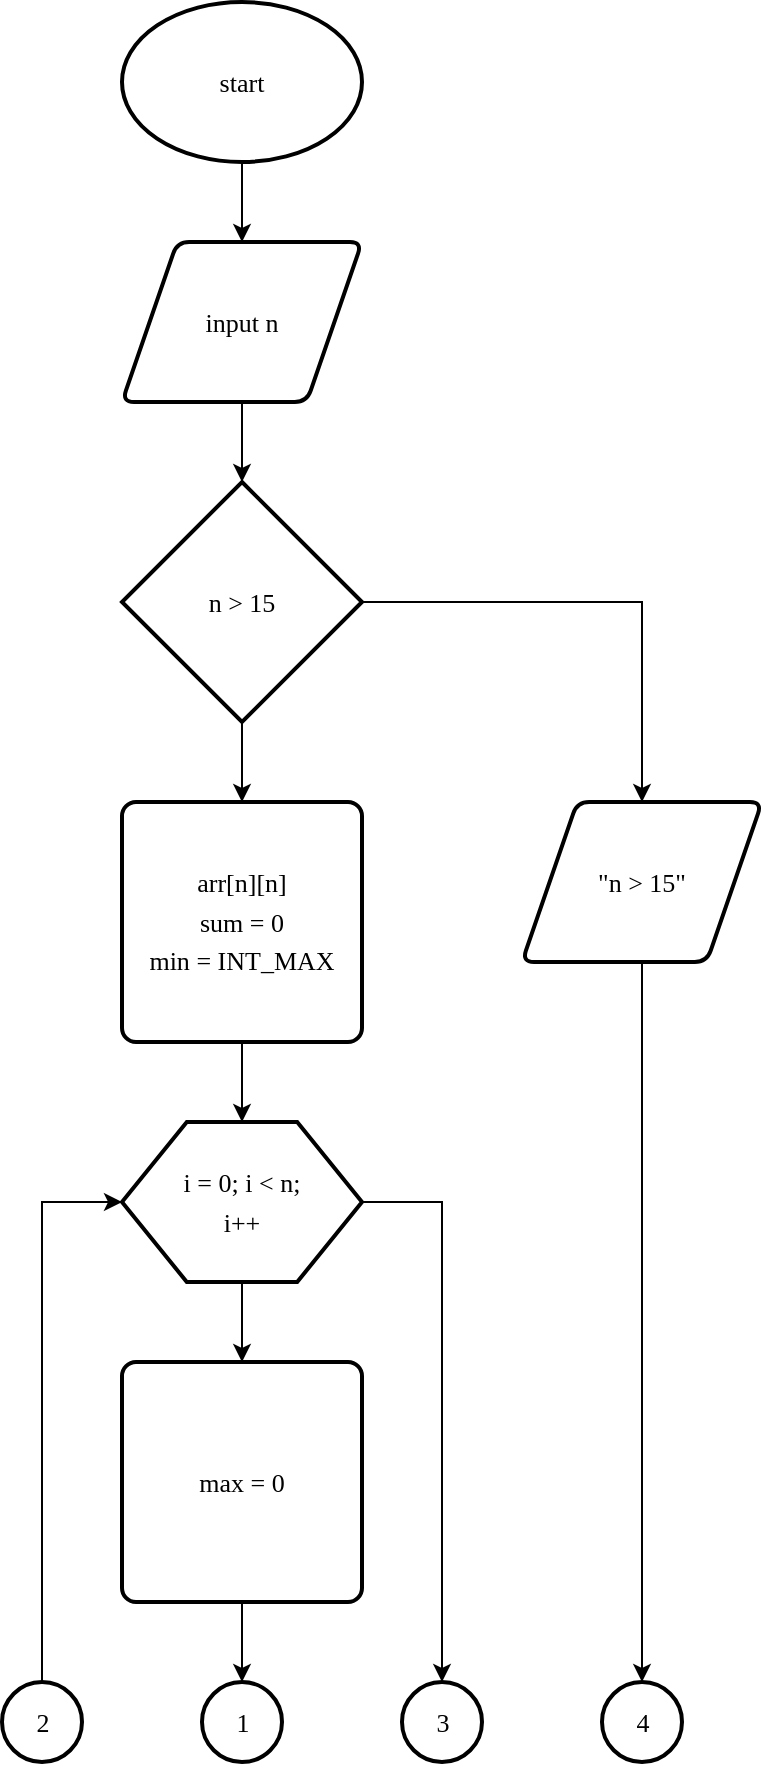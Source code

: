 <mxfile version="24.8.4">
  <diagram name="Страница — 1" id="fv6p93DTQwvKoZ51ZVJ9">
    <mxGraphModel dx="1106" dy="611" grid="1" gridSize="10" guides="1" tooltips="1" connect="1" arrows="1" fold="1" page="1" pageScale="1" pageWidth="827" pageHeight="1169" math="0" shadow="0">
      <root>
        <mxCell id="0" />
        <mxCell id="1" parent="0" />
        <mxCell id="xDwhYC1fdQ-X-vPRrRRB-1" value="start" style="strokeWidth=2;html=1;shape=mxgraph.flowchart.start_1;whiteSpace=wrap;fontFamily=Times New Roman;labelBackgroundColor=none;fontStyle=0;fontSize=13;fontColor=#000000;" parent="1" vertex="1">
          <mxGeometry x="320" y="40" width="120" height="80" as="geometry" />
        </mxCell>
        <mxCell id="xDwhYC1fdQ-X-vPRrRRB-2" value="input n" style="shape=parallelogram;html=1;strokeWidth=2;perimeter=parallelogramPerimeter;whiteSpace=wrap;rounded=1;arcSize=12;size=0.23;fontFamily=Times New Roman;labelBackgroundColor=none;fontStyle=0;fontSize=13;fontColor=#000000;" parent="1" vertex="1">
          <mxGeometry x="320" y="160" width="120" height="80" as="geometry" />
        </mxCell>
        <mxCell id="xDwhYC1fdQ-X-vPRrRRB-3" value="&lt;span lang=&quot;EN-US&quot; style=&quot;font-size: 13px; line-height: 150%;&quot;&gt;n &lt;/span&gt;&lt;span lang=&quot;EN-US&quot; style=&quot;font-size: 13px; line-height: 150%;&quot;&gt;&amp;gt; &lt;/span&gt;&lt;span lang=&quot;EN-US&quot; style=&quot;font-size: 13px; line-height: 150%;&quot;&gt;15&lt;/span&gt;" style="strokeWidth=2;html=1;shape=mxgraph.flowchart.decision;whiteSpace=wrap;fontFamily=Times New Roman;labelBackgroundColor=none;fontStyle=0;fontSize=13;fontColor=#000000;" parent="1" vertex="1">
          <mxGeometry x="320" y="280" width="120" height="120" as="geometry" />
        </mxCell>
        <mxCell id="xDwhYC1fdQ-X-vPRrRRB-4" value="&lt;span lang=&quot;EN-US&quot; style=&quot;font-size: 13px; line-height: 150%;&quot;&gt;arr&lt;/span&gt;&lt;span lang=&quot;EN-US&quot; style=&quot;line-height: 150%; font-size: 13px;&quot;&gt;[&lt;/span&gt;&lt;span lang=&quot;EN-US&quot; style=&quot;font-size: 13px; line-height: 150%;&quot;&gt;n&lt;/span&gt;&lt;span lang=&quot;EN-US&quot; style=&quot;font-size: 13px; line-height: 150%;&quot;&gt;][n&lt;/span&gt;&lt;span lang=&quot;EN-US&quot; style=&quot;font-size: 13px; line-height: 150%;&quot;&gt;]&lt;/span&gt;&lt;div style=&quot;font-size: 13px;&quot;&gt;&lt;span lang=&quot;EN-US&quot; style=&quot;font-size: 13px; line-height: 150%;&quot;&gt;sum &lt;/span&gt;&lt;span lang=&quot;EN-US&quot; style=&quot;font-size: 13px; line-height: 150%;&quot;&gt;= &lt;/span&gt;&lt;span lang=&quot;EN-US&quot; style=&quot;font-size: 13px; line-height: 150%;&quot;&gt;0&lt;/span&gt;&lt;div style=&quot;font-size: 13px;&quot;&gt;&lt;span lang=&quot;EN-US&quot; style=&quot;font-size: 13px; line-height: 150%;&quot;&gt;min &lt;/span&gt;&lt;span lang=&quot;EN-US&quot; style=&quot;font-size: 13px; line-height: 150%;&quot;&gt;= &lt;/span&gt;&lt;span style=&quot;font-size: 13px;&quot;&gt;&lt;span lang=&quot;EN-US&quot; style=&quot;font-size: 13px; line-height: 150%;&quot;&gt;INT_MAX&lt;/span&gt;&lt;/span&gt;&lt;/div&gt;&lt;/div&gt;" style="rounded=1;whiteSpace=wrap;html=1;absoluteArcSize=1;arcSize=14;strokeWidth=2;fontFamily=Times New Roman;labelBackgroundColor=none;fontStyle=0;fontSize=13;fontColor=#000000;" parent="1" vertex="1">
          <mxGeometry x="320" y="440" width="120" height="120" as="geometry" />
        </mxCell>
        <mxCell id="xDwhYC1fdQ-X-vPRrRRB-5" value="" style="verticalLabelPosition=bottom;verticalAlign=top;html=1;shape=hexagon;perimeter=hexagonPerimeter2;arcSize=6;size=0.27;strokeWidth=2;fontFamily=Times New Roman;labelBackgroundColor=none;fontStyle=0;fontSize=13;fontColor=#000000;" parent="1" vertex="1">
          <mxGeometry x="320" y="600" width="120" height="80" as="geometry" />
        </mxCell>
        <mxCell id="xDwhYC1fdQ-X-vPRrRRB-6" value="max = 0" style="rounded=1;whiteSpace=wrap;html=1;absoluteArcSize=1;arcSize=14;strokeWidth=2;fontFamily=Times New Roman;labelBackgroundColor=none;fontStyle=0;fontSize=13;fontColor=#000000;" parent="1" vertex="1">
          <mxGeometry x="320" y="720" width="120" height="120" as="geometry" />
        </mxCell>
        <mxCell id="xDwhYC1fdQ-X-vPRrRRB-7" value="1" style="verticalLabelPosition=middle;verticalAlign=middle;html=1;shape=mxgraph.flowchart.on-page_reference;strokeWidth=2;fontFamily=Times New Roman;labelBackgroundColor=none;fontStyle=0;fontSize=13;fontColor=#000000;labelPosition=center;align=center;" parent="1" vertex="1">
          <mxGeometry x="360" y="880" width="40" height="40" as="geometry" />
        </mxCell>
        <mxCell id="xDwhYC1fdQ-X-vPRrRRB-8" value="3" style="verticalLabelPosition=middle;verticalAlign=middle;html=1;shape=mxgraph.flowchart.on-page_reference;strokeWidth=2;fontFamily=Times New Roman;labelBackgroundColor=none;fontStyle=0;fontSize=13;fontColor=#000000;labelPosition=center;align=center;" parent="1" vertex="1">
          <mxGeometry x="460" y="880" width="40" height="40" as="geometry" />
        </mxCell>
        <mxCell id="xDwhYC1fdQ-X-vPRrRRB-9" value="2" style="verticalLabelPosition=middle;verticalAlign=middle;html=1;shape=mxgraph.flowchart.on-page_reference;strokeWidth=2;fontFamily=Times New Roman;labelBackgroundColor=none;fontStyle=0;fontSize=13;fontColor=#000000;labelPosition=center;align=center;" parent="1" vertex="1">
          <mxGeometry x="260" y="880" width="40" height="40" as="geometry" />
        </mxCell>
        <mxCell id="xDwhYC1fdQ-X-vPRrRRB-10" value="4" style="verticalLabelPosition=middle;verticalAlign=middle;html=1;shape=mxgraph.flowchart.on-page_reference;strokeWidth=2;fontFamily=Times New Roman;labelBackgroundColor=none;fontStyle=0;fontSize=13;fontColor=#000000;labelPosition=center;align=center;" parent="1" vertex="1">
          <mxGeometry x="560" y="880" width="40" height="40" as="geometry" />
        </mxCell>
        <mxCell id="xDwhYC1fdQ-X-vPRrRRB-11" value="" style="endArrow=classic;html=1;rounded=0;exitX=0.5;exitY=1;exitDx=0;exitDy=0;exitPerimeter=0;entryX=0.5;entryY=0;entryDx=0;entryDy=0;fontFamily=Times New Roman;labelBackgroundColor=none;fontStyle=0;fontSize=13;fontColor=#000000;" parent="1" source="xDwhYC1fdQ-X-vPRrRRB-1" target="xDwhYC1fdQ-X-vPRrRRB-2" edge="1">
          <mxGeometry width="50" height="50" relative="1" as="geometry">
            <mxPoint x="500" y="200" as="sourcePoint" />
            <mxPoint x="550" y="150" as="targetPoint" />
          </mxGeometry>
        </mxCell>
        <mxCell id="xDwhYC1fdQ-X-vPRrRRB-12" value="" style="endArrow=classic;html=1;rounded=0;exitX=0.5;exitY=1;exitDx=0;exitDy=0;entryX=0.5;entryY=0;entryDx=0;entryDy=0;entryPerimeter=0;fontFamily=Times New Roman;labelBackgroundColor=none;fontStyle=0;fontSize=13;fontColor=#000000;" parent="1" source="xDwhYC1fdQ-X-vPRrRRB-2" target="xDwhYC1fdQ-X-vPRrRRB-3" edge="1">
          <mxGeometry width="50" height="50" relative="1" as="geometry">
            <mxPoint x="390" y="130" as="sourcePoint" />
            <mxPoint x="390" y="170" as="targetPoint" />
          </mxGeometry>
        </mxCell>
        <mxCell id="xDwhYC1fdQ-X-vPRrRRB-13" value="" style="endArrow=classic;html=1;rounded=0;exitX=0.5;exitY=1;exitDx=0;exitDy=0;entryX=0.5;entryY=0;entryDx=0;entryDy=0;exitPerimeter=0;fontFamily=Times New Roman;labelBackgroundColor=none;fontStyle=0;fontSize=13;fontColor=#000000;" parent="1" source="xDwhYC1fdQ-X-vPRrRRB-3" target="xDwhYC1fdQ-X-vPRrRRB-4" edge="1">
          <mxGeometry width="50" height="50" relative="1" as="geometry">
            <mxPoint x="390" y="250" as="sourcePoint" />
            <mxPoint x="390" y="290" as="targetPoint" />
          </mxGeometry>
        </mxCell>
        <mxCell id="xDwhYC1fdQ-X-vPRrRRB-14" value="" style="endArrow=classic;html=1;rounded=0;exitX=0.5;exitY=1;exitDx=0;exitDy=0;entryX=0.5;entryY=0;entryDx=0;entryDy=0;fontFamily=Times New Roman;labelBackgroundColor=none;fontStyle=0;fontSize=13;fontColor=#000000;" parent="1" source="xDwhYC1fdQ-X-vPRrRRB-4" target="xDwhYC1fdQ-X-vPRrRRB-5" edge="1">
          <mxGeometry width="50" height="50" relative="1" as="geometry">
            <mxPoint x="390" y="410" as="sourcePoint" />
            <mxPoint x="390" y="450" as="targetPoint" />
          </mxGeometry>
        </mxCell>
        <mxCell id="xDwhYC1fdQ-X-vPRrRRB-15" value="" style="endArrow=classic;html=1;rounded=0;exitX=0.5;exitY=1;exitDx=0;exitDy=0;entryX=0.5;entryY=0;entryDx=0;entryDy=0;fontFamily=Times New Roman;labelBackgroundColor=none;fontStyle=0;fontSize=13;fontColor=#000000;" parent="1" source="xDwhYC1fdQ-X-vPRrRRB-5" target="xDwhYC1fdQ-X-vPRrRRB-6" edge="1">
          <mxGeometry width="50" height="50" relative="1" as="geometry">
            <mxPoint x="390" y="570" as="sourcePoint" />
            <mxPoint x="390" y="610" as="targetPoint" />
          </mxGeometry>
        </mxCell>
        <mxCell id="xDwhYC1fdQ-X-vPRrRRB-16" value="" style="endArrow=classic;html=1;rounded=0;exitX=0.5;exitY=1;exitDx=0;exitDy=0;entryX=0.5;entryY=0;entryDx=0;entryDy=0;entryPerimeter=0;fontFamily=Times New Roman;labelBackgroundColor=none;fontStyle=0;fontSize=13;fontColor=#000000;" parent="1" source="xDwhYC1fdQ-X-vPRrRRB-6" target="xDwhYC1fdQ-X-vPRrRRB-7" edge="1">
          <mxGeometry width="50" height="50" relative="1" as="geometry">
            <mxPoint x="390" y="690" as="sourcePoint" />
            <mxPoint x="390" y="730" as="targetPoint" />
          </mxGeometry>
        </mxCell>
        <mxCell id="xDwhYC1fdQ-X-vPRrRRB-17" value="" style="endArrow=classic;html=1;rounded=0;exitX=0.5;exitY=0;exitDx=0;exitDy=0;entryX=0;entryY=0.5;entryDx=0;entryDy=0;exitPerimeter=0;fontFamily=Times New Roman;labelBackgroundColor=none;fontStyle=0;fontSize=13;fontColor=#000000;" parent="1" source="xDwhYC1fdQ-X-vPRrRRB-9" target="xDwhYC1fdQ-X-vPRrRRB-5" edge="1">
          <mxGeometry width="50" height="50" relative="1" as="geometry">
            <mxPoint x="390" y="850" as="sourcePoint" />
            <mxPoint x="390" y="890" as="targetPoint" />
            <Array as="points">
              <mxPoint x="280" y="640" />
            </Array>
          </mxGeometry>
        </mxCell>
        <mxCell id="xDwhYC1fdQ-X-vPRrRRB-18" value="" style="endArrow=classic;html=1;rounded=0;exitX=1;exitY=0.5;exitDx=0;exitDy=0;entryX=0.5;entryY=0;entryDx=0;entryDy=0;entryPerimeter=0;fontFamily=Times New Roman;labelBackgroundColor=none;fontStyle=0;fontSize=13;fontColor=#000000;" parent="1" source="xDwhYC1fdQ-X-vPRrRRB-5" target="xDwhYC1fdQ-X-vPRrRRB-8" edge="1">
          <mxGeometry width="50" height="50" relative="1" as="geometry">
            <mxPoint x="270" y="890" as="sourcePoint" />
            <mxPoint x="330" y="650" as="targetPoint" />
            <Array as="points">
              <mxPoint x="480" y="640" />
            </Array>
          </mxGeometry>
        </mxCell>
        <mxCell id="xDwhYC1fdQ-X-vPRrRRB-19" value="" style="endArrow=classic;html=1;rounded=0;exitX=1;exitY=0.5;exitDx=0;exitDy=0;exitPerimeter=0;fontFamily=Times New Roman;labelBackgroundColor=none;fontStyle=0;fontSize=13;fontColor=#000000;entryX=0.5;entryY=0;entryDx=0;entryDy=0;" parent="1" source="xDwhYC1fdQ-X-vPRrRRB-3" target="L3sTbE3pHAXzlSm4I1Vl-1" edge="1">
          <mxGeometry width="50" height="50" relative="1" as="geometry">
            <mxPoint x="494" y="340" as="sourcePoint" />
            <mxPoint x="580" y="410" as="targetPoint" />
            <Array as="points">
              <mxPoint x="580" y="340" />
            </Array>
          </mxGeometry>
        </mxCell>
        <mxCell id="xDwhYC1fdQ-X-vPRrRRB-20" value="&lt;span lang=&quot;EN-US&quot; style=&quot;font-size: 13px; line-height: 150%;&quot;&gt;i &lt;/span&gt;&lt;span lang=&quot;EN-US&quot; style=&quot;font-size: 13px; line-height: 150%;&quot;&gt;= &lt;/span&gt;&lt;span lang=&quot;EN-US&quot; style=&quot;font-size: 13px; line-height: 150%;&quot;&gt;0&lt;/span&gt;&lt;span lang=&quot;EN-US&quot; style=&quot;font-size: 13px; line-height: 150%;&quot;&gt;; &lt;/span&gt;&lt;span lang=&quot;EN-US&quot; style=&quot;font-size: 13px; line-height: 150%;&quot;&gt;i &lt;/span&gt;&lt;span lang=&quot;EN-US&quot; style=&quot;font-size: 13px; line-height: 150%;&quot;&gt;&amp;lt; &lt;/span&gt;&lt;span lang=&quot;EN-US&quot; style=&quot;font-size: 13px; line-height: 150%;&quot;&gt;n&lt;/span&gt;&lt;span lang=&quot;EN-US&quot; style=&quot;font-size: 13px; line-height: 150%;&quot;&gt;;&lt;/span&gt;&lt;div style=&quot;font-size: 13px;&quot;&gt;&lt;span lang=&quot;EN-US&quot; style=&quot;font-size: 13px; line-height: 150%;&quot;&gt;i&lt;/span&gt;&lt;span lang=&quot;EN-US&quot; style=&quot;font-size: 13px; line-height: 150%;&quot;&gt;++&lt;/span&gt;&lt;/div&gt;" style="text;html=1;align=center;verticalAlign=middle;whiteSpace=wrap;rounded=0;fontFamily=Times New Roman;labelBackgroundColor=none;fontStyle=0;fontSize=13;fontColor=#000000;" parent="1" vertex="1">
          <mxGeometry x="320" y="600" width="120" height="80" as="geometry" />
        </mxCell>
        <mxCell id="L3sTbE3pHAXzlSm4I1Vl-1" value="&lt;span style=&quot;background-color: initial;&quot;&gt;&quot;n &amp;gt; 15&quot;&lt;/span&gt;" style="shape=parallelogram;html=1;strokeWidth=2;perimeter=parallelogramPerimeter;whiteSpace=wrap;rounded=1;arcSize=12;size=0.23;fontFamily=Times New Roman;labelBackgroundColor=none;fontStyle=0;fontSize=13;fontColor=#000000;" vertex="1" parent="1">
          <mxGeometry x="520" y="440" width="120" height="80" as="geometry" />
        </mxCell>
        <mxCell id="L3sTbE3pHAXzlSm4I1Vl-2" value="" style="endArrow=classic;html=1;rounded=0;exitX=0.5;exitY=1;exitDx=0;exitDy=0;fontFamily=Times New Roman;labelBackgroundColor=none;fontStyle=0;fontSize=13;fontColor=#000000;entryX=0.5;entryY=0;entryDx=0;entryDy=0;entryPerimeter=0;" edge="1" parent="1" source="L3sTbE3pHAXzlSm4I1Vl-1" target="xDwhYC1fdQ-X-vPRrRRB-10">
          <mxGeometry width="50" height="50" relative="1" as="geometry">
            <mxPoint x="390" y="570" as="sourcePoint" />
            <mxPoint x="560" y="750" as="targetPoint" />
          </mxGeometry>
        </mxCell>
      </root>
    </mxGraphModel>
  </diagram>
</mxfile>
